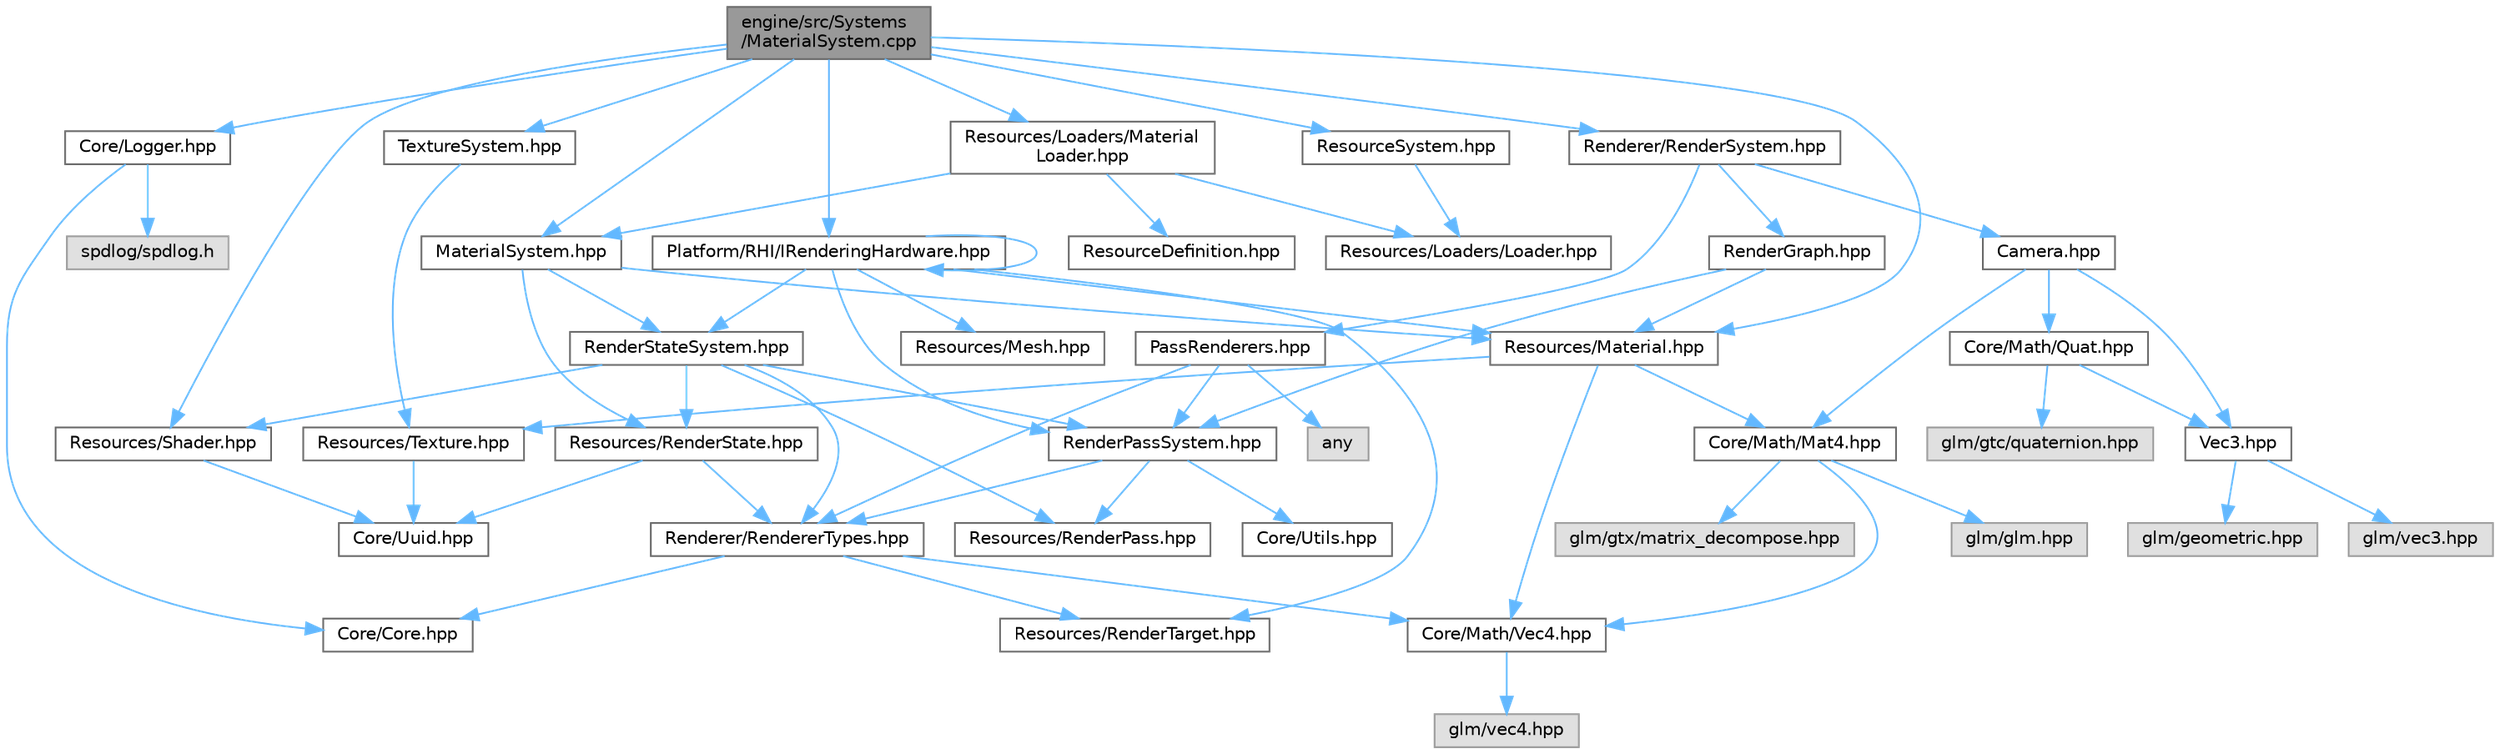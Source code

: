 digraph "engine/src/Systems/MaterialSystem.cpp"
{
 // LATEX_PDF_SIZE
  bgcolor="transparent";
  edge [fontname=Helvetica,fontsize=10,labelfontname=Helvetica,labelfontsize=10];
  node [fontname=Helvetica,fontsize=10,shape=box,height=0.2,width=0.4];
  Node1 [id="Node000001",label="engine/src/Systems\l/MaterialSystem.cpp",height=0.2,width=0.4,color="gray40", fillcolor="grey60", style="filled", fontcolor="black",tooltip=" "];
  Node1 -> Node2 [id="edge63_Node000001_Node000002",color="steelblue1",style="solid",tooltip=" "];
  Node2 [id="Node000002",label="MaterialSystem.hpp",height=0.2,width=0.4,color="grey40", fillcolor="white", style="filled",URL="$_material_system_8hpp.html",tooltip=" "];
  Node2 -> Node3 [id="edge64_Node000002_Node000003",color="steelblue1",style="solid",tooltip=" "];
  Node3 [id="Node000003",label="RenderStateSystem.hpp",height=0.2,width=0.4,color="grey40", fillcolor="white", style="filled",URL="$_render_state_system_8hpp.html",tooltip=" "];
  Node3 -> Node4 [id="edge65_Node000003_Node000004",color="steelblue1",style="solid",tooltip=" "];
  Node4 [id="Node000004",label="RenderPassSystem.hpp",height=0.2,width=0.4,color="grey40", fillcolor="white", style="filled",URL="$_render_pass_system_8hpp.html",tooltip=" "];
  Node4 -> Node5 [id="edge66_Node000004_Node000005",color="steelblue1",style="solid",tooltip=" "];
  Node5 [id="Node000005",label="Core/Utils.hpp",height=0.2,width=0.4,color="grey40", fillcolor="white", style="filled",URL="$_utils_8hpp.html",tooltip=" "];
  Node4 -> Node6 [id="edge67_Node000004_Node000006",color="steelblue1",style="solid",tooltip=" "];
  Node6 [id="Node000006",label="Renderer/RendererTypes.hpp",height=0.2,width=0.4,color="grey40", fillcolor="white", style="filled",URL="$_renderer_types_8hpp.html",tooltip=" "];
  Node6 -> Node7 [id="edge68_Node000006_Node000007",color="steelblue1",style="solid",tooltip=" "];
  Node7 [id="Node000007",label="Core/Core.hpp",height=0.2,width=0.4,color="grey40", fillcolor="white", style="filled",URL="$_core_8hpp.html",tooltip=" "];
  Node6 -> Node8 [id="edge69_Node000006_Node000008",color="steelblue1",style="solid",tooltip=" "];
  Node8 [id="Node000008",label="Core/Math/Vec4.hpp",height=0.2,width=0.4,color="grey40", fillcolor="white", style="filled",URL="$_vec4_8hpp.html",tooltip=" "];
  Node8 -> Node9 [id="edge70_Node000008_Node000009",color="steelblue1",style="solid",tooltip=" "];
  Node9 [id="Node000009",label="glm/vec4.hpp",height=0.2,width=0.4,color="grey60", fillcolor="#E0E0E0", style="filled",tooltip=" "];
  Node6 -> Node10 [id="edge71_Node000006_Node000010",color="steelblue1",style="solid",tooltip=" "];
  Node10 [id="Node000010",label="Resources/RenderTarget.hpp",height=0.2,width=0.4,color="grey40", fillcolor="white", style="filled",URL="$_render_target_8hpp.html",tooltip=" "];
  Node4 -> Node11 [id="edge72_Node000004_Node000011",color="steelblue1",style="solid",tooltip=" "];
  Node11 [id="Node000011",label="Resources/RenderPass.hpp",height=0.2,width=0.4,color="grey40", fillcolor="white", style="filled",URL="$_render_pass_8hpp.html",tooltip=" "];
  Node3 -> Node6 [id="edge73_Node000003_Node000006",color="steelblue1",style="solid",tooltip=" "];
  Node3 -> Node11 [id="edge74_Node000003_Node000011",color="steelblue1",style="solid",tooltip=" "];
  Node3 -> Node12 [id="edge75_Node000003_Node000012",color="steelblue1",style="solid",tooltip=" "];
  Node12 [id="Node000012",label="Resources/RenderState.hpp",height=0.2,width=0.4,color="grey40", fillcolor="white", style="filled",URL="$_render_state_8hpp.html",tooltip=" "];
  Node12 -> Node13 [id="edge76_Node000012_Node000013",color="steelblue1",style="solid",tooltip=" "];
  Node13 [id="Node000013",label="Core/Uuid.hpp",height=0.2,width=0.4,color="grey40", fillcolor="white", style="filled",URL="$_uuid_8hpp.html",tooltip=" "];
  Node12 -> Node6 [id="edge77_Node000012_Node000006",color="steelblue1",style="solid",tooltip=" "];
  Node3 -> Node14 [id="edge78_Node000003_Node000014",color="steelblue1",style="solid",tooltip=" "];
  Node14 [id="Node000014",label="Resources/Shader.hpp",height=0.2,width=0.4,color="grey40", fillcolor="white", style="filled",URL="$_shader_8hpp.html",tooltip=" "];
  Node14 -> Node13 [id="edge79_Node000014_Node000013",color="steelblue1",style="solid",tooltip=" "];
  Node2 -> Node15 [id="edge80_Node000002_Node000015",color="steelblue1",style="solid",tooltip=" "];
  Node15 [id="Node000015",label="Resources/Material.hpp",height=0.2,width=0.4,color="grey40", fillcolor="white", style="filled",URL="$_material_8hpp.html",tooltip=" "];
  Node15 -> Node16 [id="edge81_Node000015_Node000016",color="steelblue1",style="solid",tooltip=" "];
  Node16 [id="Node000016",label="Core/Math/Mat4.hpp",height=0.2,width=0.4,color="grey40", fillcolor="white", style="filled",URL="$_mat4_8hpp.html",tooltip=" "];
  Node16 -> Node8 [id="edge82_Node000016_Node000008",color="steelblue1",style="solid",tooltip=" "];
  Node16 -> Node17 [id="edge83_Node000016_Node000017",color="steelblue1",style="solid",tooltip=" "];
  Node17 [id="Node000017",label="glm/glm.hpp",height=0.2,width=0.4,color="grey60", fillcolor="#E0E0E0", style="filled",tooltip=" "];
  Node16 -> Node18 [id="edge84_Node000016_Node000018",color="steelblue1",style="solid",tooltip=" "];
  Node18 [id="Node000018",label="glm/gtx/matrix_decompose.hpp",height=0.2,width=0.4,color="grey60", fillcolor="#E0E0E0", style="filled",tooltip=" "];
  Node15 -> Node8 [id="edge85_Node000015_Node000008",color="steelblue1",style="solid",tooltip=" "];
  Node15 -> Node19 [id="edge86_Node000015_Node000019",color="steelblue1",style="solid",tooltip=" "];
  Node19 [id="Node000019",label="Resources/Texture.hpp",height=0.2,width=0.4,color="grey40", fillcolor="white", style="filled",URL="$_texture_8hpp.html",tooltip=" "];
  Node19 -> Node13 [id="edge87_Node000019_Node000013",color="steelblue1",style="solid",tooltip=" "];
  Node2 -> Node12 [id="edge88_Node000002_Node000012",color="steelblue1",style="solid",tooltip=" "];
  Node1 -> Node20 [id="edge89_Node000001_Node000020",color="steelblue1",style="solid",tooltip=" "];
  Node20 [id="Node000020",label="Core/Logger.hpp",height=0.2,width=0.4,color="grey40", fillcolor="white", style="filled",URL="$_logger_8hpp.html",tooltip=" "];
  Node20 -> Node21 [id="edge90_Node000020_Node000021",color="steelblue1",style="solid",tooltip=" "];
  Node21 [id="Node000021",label="spdlog/spdlog.h",height=0.2,width=0.4,color="grey60", fillcolor="#E0E0E0", style="filled",tooltip=" "];
  Node20 -> Node7 [id="edge91_Node000020_Node000007",color="steelblue1",style="solid",tooltip=" "];
  Node1 -> Node22 [id="edge92_Node000001_Node000022",color="steelblue1",style="solid",tooltip=" "];
  Node22 [id="Node000022",label="Platform/RHI/IRenderingHardware.hpp",height=0.2,width=0.4,color="grey40", fillcolor="white", style="filled",URL="$_i_rendering_hardware_8hpp.html",tooltip=" "];
  Node22 -> Node22 [id="edge93_Node000022_Node000022",color="steelblue1",style="solid",tooltip=" "];
  Node22 -> Node15 [id="edge94_Node000022_Node000015",color="steelblue1",style="solid",tooltip=" "];
  Node22 -> Node23 [id="edge95_Node000022_Node000023",color="steelblue1",style="solid",tooltip=" "];
  Node23 [id="Node000023",label="Resources/Mesh.hpp",height=0.2,width=0.4,color="grey40", fillcolor="white", style="filled",URL="$_mesh_8hpp.html",tooltip=" "];
  Node22 -> Node10 [id="edge96_Node000022_Node000010",color="steelblue1",style="solid",tooltip=" "];
  Node22 -> Node4 [id="edge97_Node000022_Node000004",color="steelblue1",style="solid",tooltip=" "];
  Node22 -> Node3 [id="edge98_Node000022_Node000003",color="steelblue1",style="solid",tooltip=" "];
  Node1 -> Node24 [id="edge99_Node000001_Node000024",color="steelblue1",style="solid",tooltip=" "];
  Node24 [id="Node000024",label="ResourceSystem.hpp",height=0.2,width=0.4,color="grey40", fillcolor="white", style="filled",URL="$_resource_system_8hpp.html",tooltip=" "];
  Node24 -> Node25 [id="edge100_Node000024_Node000025",color="steelblue1",style="solid",tooltip=" "];
  Node25 [id="Node000025",label="Resources/Loaders/Loader.hpp",height=0.2,width=0.4,color="grey40", fillcolor="white", style="filled",URL="$_loader_8hpp.html",tooltip=" "];
  Node1 -> Node26 [id="edge101_Node000001_Node000026",color="steelblue1",style="solid",tooltip=" "];
  Node26 [id="Node000026",label="Resources/Loaders/Material\lLoader.hpp",height=0.2,width=0.4,color="grey40", fillcolor="white", style="filled",URL="$_material_loader_8hpp.html",tooltip=" "];
  Node26 -> Node25 [id="edge102_Node000026_Node000025",color="steelblue1",style="solid",tooltip=" "];
  Node26 -> Node27 [id="edge103_Node000026_Node000027",color="steelblue1",style="solid",tooltip=" "];
  Node27 [id="Node000027",label="ResourceDefinition.hpp",height=0.2,width=0.4,color="grey40", fillcolor="white", style="filled",URL="$_resource_definition_8hpp.html",tooltip=" "];
  Node26 -> Node2 [id="edge104_Node000026_Node000002",color="steelblue1",style="solid",tooltip=" "];
  Node1 -> Node15 [id="edge105_Node000001_Node000015",color="steelblue1",style="solid",tooltip=" "];
  Node1 -> Node28 [id="edge106_Node000001_Node000028",color="steelblue1",style="solid",tooltip=" "];
  Node28 [id="Node000028",label="TextureSystem.hpp",height=0.2,width=0.4,color="grey40", fillcolor="white", style="filled",URL="$_texture_system_8hpp.html",tooltip=" "];
  Node28 -> Node19 [id="edge107_Node000028_Node000019",color="steelblue1",style="solid",tooltip=" "];
  Node1 -> Node29 [id="edge108_Node000001_Node000029",color="steelblue1",style="solid",tooltip=" "];
  Node29 [id="Node000029",label="Renderer/RenderSystem.hpp",height=0.2,width=0.4,color="grey40", fillcolor="white", style="filled",URL="$_render_system_8hpp.html",tooltip=" "];
  Node29 -> Node30 [id="edge109_Node000029_Node000030",color="steelblue1",style="solid",tooltip=" "];
  Node30 [id="Node000030",label="Camera.hpp",height=0.2,width=0.4,color="grey40", fillcolor="white", style="filled",URL="$_camera_8hpp.html",tooltip=" "];
  Node30 -> Node16 [id="edge110_Node000030_Node000016",color="steelblue1",style="solid",tooltip=" "];
  Node30 -> Node31 [id="edge111_Node000030_Node000031",color="steelblue1",style="solid",tooltip=" "];
  Node31 [id="Node000031",label="Core/Math/Quat.hpp",height=0.2,width=0.4,color="grey40", fillcolor="white", style="filled",URL="$_quat_8hpp.html",tooltip=" "];
  Node31 -> Node32 [id="edge112_Node000031_Node000032",color="steelblue1",style="solid",tooltip=" "];
  Node32 [id="Node000032",label="Vec3.hpp",height=0.2,width=0.4,color="grey40", fillcolor="white", style="filled",URL="$_vec3_8hpp.html",tooltip=" "];
  Node32 -> Node33 [id="edge113_Node000032_Node000033",color="steelblue1",style="solid",tooltip=" "];
  Node33 [id="Node000033",label="glm/geometric.hpp",height=0.2,width=0.4,color="grey60", fillcolor="#E0E0E0", style="filled",tooltip=" "];
  Node32 -> Node34 [id="edge114_Node000032_Node000034",color="steelblue1",style="solid",tooltip=" "];
  Node34 [id="Node000034",label="glm/vec3.hpp",height=0.2,width=0.4,color="grey60", fillcolor="#E0E0E0", style="filled",tooltip=" "];
  Node31 -> Node35 [id="edge115_Node000031_Node000035",color="steelblue1",style="solid",tooltip=" "];
  Node35 [id="Node000035",label="glm/gtc/quaternion.hpp",height=0.2,width=0.4,color="grey60", fillcolor="#E0E0E0", style="filled",tooltip=" "];
  Node30 -> Node32 [id="edge116_Node000030_Node000032",color="steelblue1",style="solid",tooltip=" "];
  Node29 -> Node36 [id="edge117_Node000029_Node000036",color="steelblue1",style="solid",tooltip=" "];
  Node36 [id="Node000036",label="PassRenderers.hpp",height=0.2,width=0.4,color="grey40", fillcolor="white", style="filled",URL="$_pass_renderers_8hpp.html",tooltip=" "];
  Node36 -> Node37 [id="edge118_Node000036_Node000037",color="steelblue1",style="solid",tooltip=" "];
  Node37 [id="Node000037",label="any",height=0.2,width=0.4,color="grey60", fillcolor="#E0E0E0", style="filled",tooltip=" "];
  Node36 -> Node6 [id="edge119_Node000036_Node000006",color="steelblue1",style="solid",tooltip=" "];
  Node36 -> Node4 [id="edge120_Node000036_Node000004",color="steelblue1",style="solid",tooltip=" "];
  Node29 -> Node38 [id="edge121_Node000029_Node000038",color="steelblue1",style="solid",tooltip=" "];
  Node38 [id="Node000038",label="RenderGraph.hpp",height=0.2,width=0.4,color="grey40", fillcolor="white", style="filled",URL="$_render_graph_8hpp.html",tooltip=" "];
  Node38 -> Node15 [id="edge122_Node000038_Node000015",color="steelblue1",style="solid",tooltip=" "];
  Node38 -> Node4 [id="edge123_Node000038_Node000004",color="steelblue1",style="solid",tooltip=" "];
  Node1 -> Node14 [id="edge124_Node000001_Node000014",color="steelblue1",style="solid",tooltip=" "];
}

